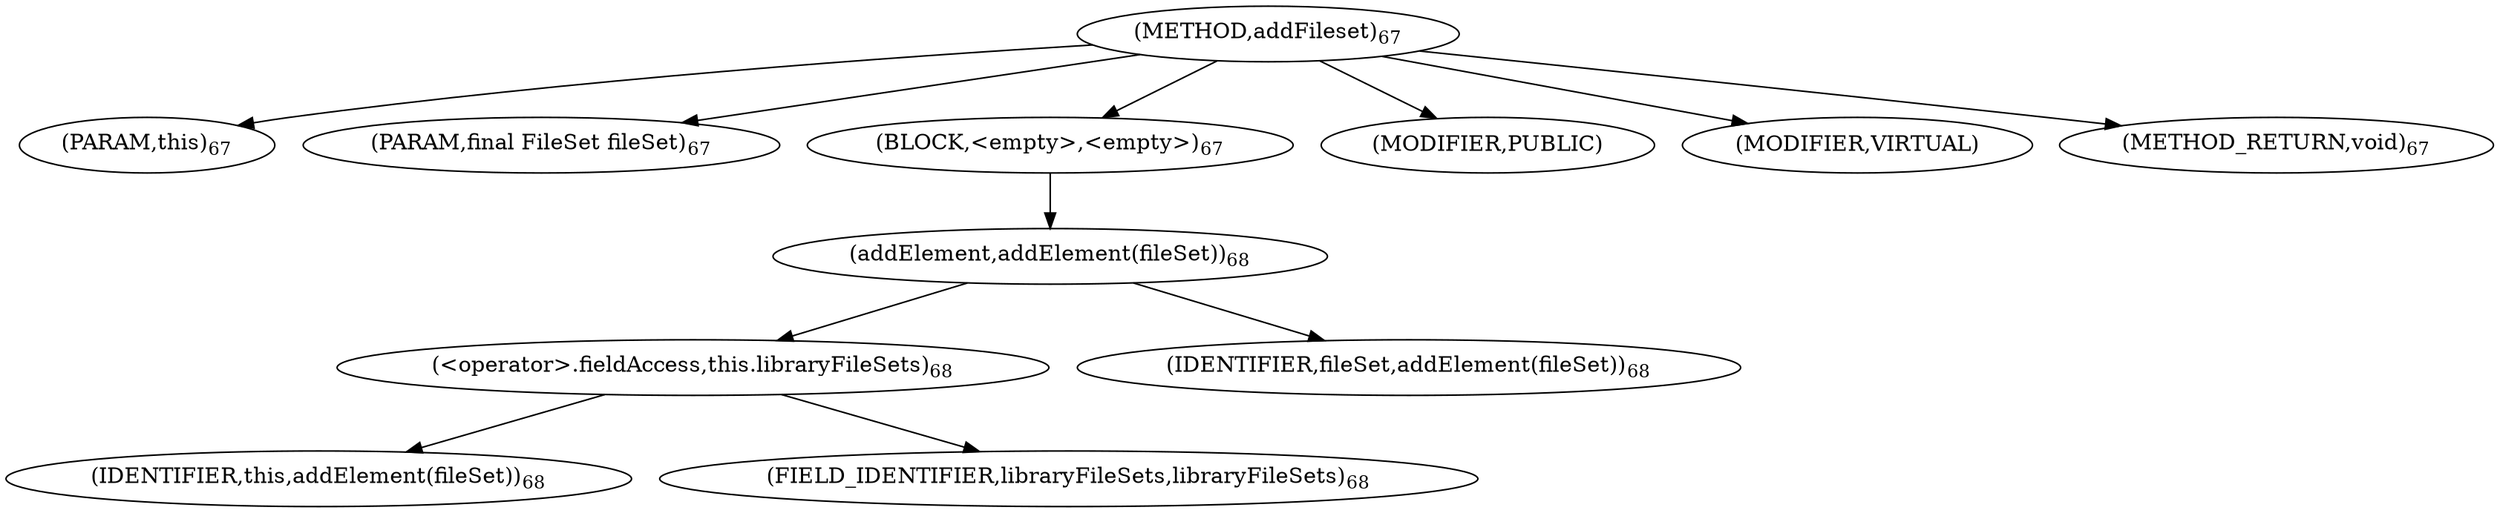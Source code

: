 digraph "addFileset" {  
"33" [label = <(METHOD,addFileset)<SUB>67</SUB>> ]
"34" [label = <(PARAM,this)<SUB>67</SUB>> ]
"35" [label = <(PARAM,final FileSet fileSet)<SUB>67</SUB>> ]
"36" [label = <(BLOCK,&lt;empty&gt;,&lt;empty&gt;)<SUB>67</SUB>> ]
"37" [label = <(addElement,addElement(fileSet))<SUB>68</SUB>> ]
"38" [label = <(&lt;operator&gt;.fieldAccess,this.libraryFileSets)<SUB>68</SUB>> ]
"39" [label = <(IDENTIFIER,this,addElement(fileSet))<SUB>68</SUB>> ]
"40" [label = <(FIELD_IDENTIFIER,libraryFileSets,libraryFileSets)<SUB>68</SUB>> ]
"41" [label = <(IDENTIFIER,fileSet,addElement(fileSet))<SUB>68</SUB>> ]
"42" [label = <(MODIFIER,PUBLIC)> ]
"43" [label = <(MODIFIER,VIRTUAL)> ]
"44" [label = <(METHOD_RETURN,void)<SUB>67</SUB>> ]
  "33" -> "34" 
  "33" -> "35" 
  "33" -> "36" 
  "33" -> "42" 
  "33" -> "43" 
  "33" -> "44" 
  "36" -> "37" 
  "37" -> "38" 
  "37" -> "41" 
  "38" -> "39" 
  "38" -> "40" 
}

